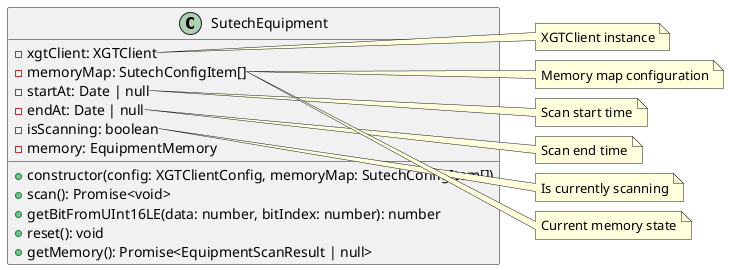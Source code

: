 @startuml
class SutechEquipment {
  -xgtClient: XGTClient
  -memoryMap: SutechConfigItem[]
  -startAt: Date | null
  -endAt: Date | null
  -isScanning: boolean
  -memory: EquipmentMemory
  +constructor(config: XGTClientConfig, memoryMap: SutechConfigItem[])
  +scan(): Promise<void>
  +getBitFromUInt16LE(data: number, bitIndex: number): number
  +reset(): void
  +getMemory(): Promise<EquipmentScanResult | null>
}
note right of SutechEquipment::xgtClient
  XGTClient instance
end note
note right of SutechEquipment::memoryMap
  Memory map configuration
end note
note right of SutechEquipment::startAt
  Scan start time
end note
note right of SutechEquipment::endAt
  Scan end time
end note
note right of SutechEquipment::isScanning
  Is currently scanning
end note
note right of SutechEquipment::memory
  Current memory state
end note
@enduml